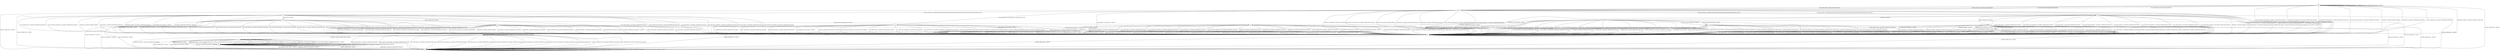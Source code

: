 digraph h6 {
s0 [label="s0"];
s1 [label="s1"];
s2 [label="s2"];
s3 [label="s3"];
s4 [label="s4"];
s5 [label="s5"];
s12 [label="s12"];
s6 [label="s6"];
s7 [label="s7"];
s13 [label="s13"];
s14 [label="s14"];
s15 [label="s15"];
s8 [label="s8"];
s9 [label="s9"];
s16 [label="s16"];
s17 [label="s17"];
s10 [label="s10"];
s11 [label="s11"];
s0 -> s1 [label="ECDH_CLIENT_HELLO / HELLO_VERIFY_REQUEST"];
s0 -> s2 [label="ECDH_CLIENT_KEY_EXCHANGE / Alert(FATAL,UNEXPECTED_MESSAGE)"];
s0 -> s1 [label="DH_CLIENT_HELLO / HELLO_VERIFY_REQUEST"];
s0 -> s2 [label="DH_CLIENT_KEY_EXCHANGE / Alert(FATAL,UNEXPECTED_MESSAGE)"];
s0 -> s1 [label="PSK_CLIENT_HELLO / HELLO_VERIFY_REQUEST"];
s0 -> s2 [label="PSK_CLIENT_KEY_EXCHANGE / Alert(FATAL,UNEXPECTED_MESSAGE)"];
s0 -> s1 [label="RSA_CLIENT_HELLO / HELLO_VERIFY_REQUEST"];
s0 -> s2 [label="RSA_CLIENT_KEY_EXCHANGE / Alert(FATAL,UNEXPECTED_MESSAGE)"];
s0 -> s3 [label="CHANGE_CIPHER_SPEC / TIMEOUT"];
s0 -> s2 [label="FINISHED / Alert(FATAL,INTERNAL_ERROR)"];
s0 -> s0 [label="APPLICATION / Alert(FATAL,UNEXPECTED_MESSAGE)"];
s0 -> s2 [label="CERTIFICATE / Alert(FATAL,UNEXPECTED_MESSAGE)"];
s0 -> s2 [label="EMPTY_CERTIFICATE / Alert(FATAL,UNEXPECTED_MESSAGE)"];
s0 -> s2 [label="CERTIFICATE_VERIFY / Alert(FATAL,UNEXPECTED_MESSAGE)"];
s0 -> s0 [label="Alert(WARNING,CLOSE_NOTIFY) / TIMEOUT"];
s0 -> s0 [label="Alert(FATAL,UNEXPECTED_MESSAGE) / TIMEOUT"];
s1 -> s4 [label="ECDH_CLIENT_HELLO / SERVER_HELLO,CERTIFICATE,ECDHE_SERVER_KEY_EXCHANGE,CERTIFICATE_REQUEST,SERVER_HELLO_DONE"];
s1 -> s2 [label="ECDH_CLIENT_KEY_EXCHANGE / Alert(FATAL,UNEXPECTED_MESSAGE)"];
s1 -> s12 [label="DH_CLIENT_HELLO / SERVER_HELLO,CERTIFICATE,DHE_SERVER_KEY_EXCHANGE,CERTIFICATE_REQUEST,SERVER_HELLO_DONE"];
s1 -> s2 [label="DH_CLIENT_KEY_EXCHANGE / Alert(FATAL,UNEXPECTED_MESSAGE)"];
s1 -> s5 [label="PSK_CLIENT_HELLO / SERVER_HELLO,SERVER_HELLO_DONE"];
s1 -> s2 [label="PSK_CLIENT_KEY_EXCHANGE / Alert(FATAL,UNEXPECTED_MESSAGE)"];
s1 -> s12 [label="RSA_CLIENT_HELLO / SERVER_HELLO,CERTIFICATE,CERTIFICATE_REQUEST,SERVER_HELLO_DONE"];
s1 -> s2 [label="RSA_CLIENT_KEY_EXCHANGE / Alert(FATAL,UNEXPECTED_MESSAGE)"];
s1 -> s3 [label="CHANGE_CIPHER_SPEC / TIMEOUT"];
s1 -> s2 [label="FINISHED / Alert(FATAL,INTERNAL_ERROR)"];
s1 -> s2 [label="APPLICATION / Alert(FATAL,UNEXPECTED_MESSAGE)"];
s1 -> s2 [label="CERTIFICATE / Alert(FATAL,UNEXPECTED_MESSAGE)"];
s1 -> s2 [label="EMPTY_CERTIFICATE / Alert(FATAL,UNEXPECTED_MESSAGE)"];
s1 -> s2 [label="CERTIFICATE_VERIFY / Alert(FATAL,UNEXPECTED_MESSAGE)"];
s1 -> s2 [label="Alert(WARNING,CLOSE_NOTIFY) / TIMEOUT"];
s1 -> s2 [label="Alert(FATAL,UNEXPECTED_MESSAGE) / TIMEOUT"];
s2 -> s2 [label="ECDH_CLIENT_HELLO / TIMEOUT"];
s2 -> s2 [label="ECDH_CLIENT_KEY_EXCHANGE / TIMEOUT"];
s2 -> s2 [label="DH_CLIENT_HELLO / TIMEOUT"];
s2 -> s2 [label="DH_CLIENT_KEY_EXCHANGE / TIMEOUT"];
s2 -> s2 [label="PSK_CLIENT_HELLO / TIMEOUT"];
s2 -> s2 [label="PSK_CLIENT_KEY_EXCHANGE / TIMEOUT"];
s2 -> s2 [label="RSA_CLIENT_HELLO / TIMEOUT"];
s2 -> s2 [label="RSA_CLIENT_KEY_EXCHANGE / TIMEOUT"];
s2 -> s3 [label="CHANGE_CIPHER_SPEC / TIMEOUT"];
s2 -> s2 [label="FINISHED / TIMEOUT"];
s2 -> s2 [label="APPLICATION / Alert(FATAL,UNEXPECTED_MESSAGE)"];
s2 -> s2 [label="CERTIFICATE / TIMEOUT"];
s2 -> s2 [label="EMPTY_CERTIFICATE / TIMEOUT"];
s2 -> s2 [label="CERTIFICATE_VERIFY / TIMEOUT"];
s2 -> s2 [label="Alert(WARNING,CLOSE_NOTIFY) / TIMEOUT"];
s2 -> s2 [label="Alert(FATAL,UNEXPECTED_MESSAGE) / TIMEOUT"];
s3 -> s3 [label="ECDH_CLIENT_HELLO / TIMEOUT"];
s3 -> s3 [label="ECDH_CLIENT_KEY_EXCHANGE / TIMEOUT"];
s3 -> s3 [label="DH_CLIENT_HELLO / TIMEOUT"];
s3 -> s3 [label="DH_CLIENT_KEY_EXCHANGE / TIMEOUT"];
s3 -> s3 [label="PSK_CLIENT_HELLO / TIMEOUT"];
s3 -> s3 [label="PSK_CLIENT_KEY_EXCHANGE / TIMEOUT"];
s3 -> s3 [label="RSA_CLIENT_HELLO / TIMEOUT"];
s3 -> s3 [label="RSA_CLIENT_KEY_EXCHANGE / TIMEOUT"];
s3 -> s3 [label="CHANGE_CIPHER_SPEC / TIMEOUT"];
s3 -> s3 [label="FINISHED / TIMEOUT"];
s3 -> s3 [label="APPLICATION / TIMEOUT"];
s3 -> s3 [label="CERTIFICATE / TIMEOUT"];
s3 -> s3 [label="EMPTY_CERTIFICATE / TIMEOUT"];
s3 -> s3 [label="CERTIFICATE_VERIFY / TIMEOUT"];
s3 -> s3 [label="Alert(WARNING,CLOSE_NOTIFY) / TIMEOUT"];
s3 -> s3 [label="Alert(FATAL,UNEXPECTED_MESSAGE) / TIMEOUT"];
s4 -> s2 [label="ECDH_CLIENT_HELLO / Alert(FATAL,UNEXPECTED_MESSAGE)"];
s4 -> s2 [label="ECDH_CLIENT_KEY_EXCHANGE / Alert(FATAL,UNEXPECTED_MESSAGE)"];
s4 -> s2 [label="DH_CLIENT_HELLO / Alert(FATAL,UNEXPECTED_MESSAGE)"];
s4 -> s2 [label="DH_CLIENT_KEY_EXCHANGE / Alert(FATAL,UNEXPECTED_MESSAGE)"];
s4 -> s2 [label="PSK_CLIENT_HELLO / Alert(FATAL,UNEXPECTED_MESSAGE)"];
s4 -> s2 [label="PSK_CLIENT_KEY_EXCHANGE / Alert(FATAL,UNEXPECTED_MESSAGE)"];
s4 -> s2 [label="RSA_CLIENT_HELLO / Alert(FATAL,UNEXPECTED_MESSAGE)"];
s4 -> s2 [label="RSA_CLIENT_KEY_EXCHANGE / Alert(FATAL,UNEXPECTED_MESSAGE)"];
s4 -> s3 [label="CHANGE_CIPHER_SPEC / TIMEOUT"];
s4 -> s2 [label="FINISHED / Alert(FATAL,INTERNAL_ERROR)"];
s4 -> s2 [label="APPLICATION / Alert(FATAL,UNEXPECTED_MESSAGE)"];
s4 -> s6 [label="CERTIFICATE / TIMEOUT"];
s4 -> s14 [label="EMPTY_CERTIFICATE / TIMEOUT"];
s4 -> s2 [label="CERTIFICATE_VERIFY / Alert(FATAL,UNEXPECTED_MESSAGE)"];
s4 -> s2 [label="Alert(WARNING,CLOSE_NOTIFY) / TIMEOUT"];
s4 -> s2 [label="Alert(FATAL,UNEXPECTED_MESSAGE) / TIMEOUT"];
s5 -> s2 [label="ECDH_CLIENT_HELLO / Alert(FATAL,UNEXPECTED_MESSAGE)"];
s5 -> s2 [label="ECDH_CLIENT_KEY_EXCHANGE / Alert(FATAL,DECODE_ERROR)"];
s5 -> s2 [label="DH_CLIENT_HELLO / Alert(FATAL,UNEXPECTED_MESSAGE)"];
s5 -> s2 [label="DH_CLIENT_KEY_EXCHANGE / Alert(FATAL,DECODE_ERROR)"];
s5 -> s2 [label="PSK_CLIENT_HELLO / Alert(FATAL,UNEXPECTED_MESSAGE)"];
s5 -> s7 [label="PSK_CLIENT_KEY_EXCHANGE / TIMEOUT"];
s5 -> s2 [label="RSA_CLIENT_HELLO / Alert(FATAL,UNEXPECTED_MESSAGE)"];
s5 -> s2 [label="RSA_CLIENT_KEY_EXCHANGE / Alert(FATAL,DECODE_ERROR)"];
s5 -> s3 [label="CHANGE_CIPHER_SPEC / TIMEOUT"];
s5 -> s2 [label="FINISHED / Alert(FATAL,INTERNAL_ERROR)"];
s5 -> s2 [label="APPLICATION / Alert(FATAL,UNEXPECTED_MESSAGE)"];
s5 -> s2 [label="CERTIFICATE / Alert(FATAL,UNEXPECTED_MESSAGE)"];
s5 -> s2 [label="EMPTY_CERTIFICATE / Alert(FATAL,UNEXPECTED_MESSAGE)"];
s5 -> s2 [label="CERTIFICATE_VERIFY / Alert(FATAL,UNEXPECTED_MESSAGE)"];
s5 -> s2 [label="Alert(WARNING,CLOSE_NOTIFY) / TIMEOUT"];
s5 -> s2 [label="Alert(FATAL,UNEXPECTED_MESSAGE) / TIMEOUT"];
s12 -> s2 [label="ECDH_CLIENT_HELLO / Alert(FATAL,UNEXPECTED_MESSAGE)"];
s12 -> s2 [label="ECDH_CLIENT_KEY_EXCHANGE / Alert(FATAL,UNEXPECTED_MESSAGE)"];
s12 -> s2 [label="DH_CLIENT_HELLO / Alert(FATAL,UNEXPECTED_MESSAGE)"];
s12 -> s2 [label="DH_CLIENT_KEY_EXCHANGE / Alert(FATAL,UNEXPECTED_MESSAGE)"];
s12 -> s2 [label="PSK_CLIENT_HELLO / Alert(FATAL,UNEXPECTED_MESSAGE)"];
s12 -> s2 [label="PSK_CLIENT_KEY_EXCHANGE / Alert(FATAL,UNEXPECTED_MESSAGE)"];
s12 -> s2 [label="RSA_CLIENT_HELLO / Alert(FATAL,UNEXPECTED_MESSAGE)"];
s12 -> s2 [label="RSA_CLIENT_KEY_EXCHANGE / Alert(FATAL,UNEXPECTED_MESSAGE)"];
s12 -> s3 [label="CHANGE_CIPHER_SPEC / TIMEOUT"];
s12 -> s2 [label="FINISHED / Alert(FATAL,INTERNAL_ERROR)"];
s12 -> s2 [label="APPLICATION / Alert(FATAL,UNEXPECTED_MESSAGE)"];
s12 -> s13 [label="CERTIFICATE / TIMEOUT"];
s12 -> s15 [label="EMPTY_CERTIFICATE / TIMEOUT"];
s12 -> s2 [label="CERTIFICATE_VERIFY / Alert(FATAL,UNEXPECTED_MESSAGE)"];
s12 -> s2 [label="Alert(WARNING,CLOSE_NOTIFY) / TIMEOUT"];
s12 -> s2 [label="Alert(FATAL,UNEXPECTED_MESSAGE) / TIMEOUT"];
s6 -> s2 [label="ECDH_CLIENT_HELLO / Alert(FATAL,UNEXPECTED_MESSAGE)"];
s6 -> s8 [label="ECDH_CLIENT_KEY_EXCHANGE / TIMEOUT"];
s6 -> s2 [label="DH_CLIENT_HELLO / Alert(FATAL,UNEXPECTED_MESSAGE)"];
s6 -> s2 [label="DH_CLIENT_KEY_EXCHANGE / Alert(FATAL,DECODE_ERROR)"];
s6 -> s2 [label="PSK_CLIENT_HELLO / Alert(FATAL,UNEXPECTED_MESSAGE)"];
s6 -> s2 [label="PSK_CLIENT_KEY_EXCHANGE / Alert(FATAL,DECODE_ERROR)"];
s6 -> s2 [label="RSA_CLIENT_HELLO / Alert(FATAL,UNEXPECTED_MESSAGE)"];
s6 -> s2 [label="RSA_CLIENT_KEY_EXCHANGE / Alert(FATAL,DECODE_ERROR)"];
s6 -> s3 [label="CHANGE_CIPHER_SPEC / TIMEOUT"];
s6 -> s2 [label="FINISHED / Alert(FATAL,INTERNAL_ERROR)"];
s6 -> s2 [label="APPLICATION / Alert(FATAL,UNEXPECTED_MESSAGE)"];
s6 -> s2 [label="CERTIFICATE / Alert(FATAL,UNEXPECTED_MESSAGE)"];
s6 -> s2 [label="EMPTY_CERTIFICATE / Alert(FATAL,UNEXPECTED_MESSAGE)"];
s6 -> s2 [label="CERTIFICATE_VERIFY / Alert(FATAL,UNEXPECTED_MESSAGE)"];
s6 -> s2 [label="Alert(WARNING,CLOSE_NOTIFY) / TIMEOUT"];
s6 -> s2 [label="Alert(FATAL,UNEXPECTED_MESSAGE) / TIMEOUT"];
s7 -> s2 [label="ECDH_CLIENT_HELLO / Alert(FATAL,UNEXPECTED_MESSAGE)"];
s7 -> s2 [label="ECDH_CLIENT_KEY_EXCHANGE / Alert(FATAL,UNEXPECTED_MESSAGE)"];
s7 -> s2 [label="DH_CLIENT_HELLO / Alert(FATAL,UNEXPECTED_MESSAGE)"];
s7 -> s2 [label="DH_CLIENT_KEY_EXCHANGE / Alert(FATAL,UNEXPECTED_MESSAGE)"];
s7 -> s2 [label="PSK_CLIENT_HELLO / Alert(FATAL,UNEXPECTED_MESSAGE)"];
s7 -> s2 [label="PSK_CLIENT_KEY_EXCHANGE / Alert(FATAL,UNEXPECTED_MESSAGE)"];
s7 -> s2 [label="RSA_CLIENT_HELLO / Alert(FATAL,UNEXPECTED_MESSAGE)"];
s7 -> s2 [label="RSA_CLIENT_KEY_EXCHANGE / Alert(FATAL,UNEXPECTED_MESSAGE)"];
s7 -> s9 [label="CHANGE_CIPHER_SPEC / TIMEOUT"];
s7 -> s2 [label="FINISHED / Alert(FATAL,UNEXPECTED_MESSAGE)"];
s7 -> s2 [label="APPLICATION / Alert(FATAL,UNEXPECTED_MESSAGE)"];
s7 -> s2 [label="CERTIFICATE / Alert(FATAL,UNEXPECTED_MESSAGE)"];
s7 -> s2 [label="EMPTY_CERTIFICATE / Alert(FATAL,UNEXPECTED_MESSAGE)"];
s7 -> s2 [label="CERTIFICATE_VERIFY / Alert(FATAL,UNEXPECTED_MESSAGE)"];
s7 -> s2 [label="Alert(WARNING,CLOSE_NOTIFY) / TIMEOUT"];
s7 -> s2 [label="Alert(FATAL,UNEXPECTED_MESSAGE) / TIMEOUT"];
s13 -> s2 [label="ECDH_CLIENT_HELLO / Alert(FATAL,UNEXPECTED_MESSAGE)"];
s13 -> s2 [label="ECDH_CLIENT_KEY_EXCHANGE / Alert(FATAL,DECODE_ERROR)"];
s13 -> s2 [label="DH_CLIENT_HELLO / Alert(FATAL,UNEXPECTED_MESSAGE)"];
s13 -> s8 [label="DH_CLIENT_KEY_EXCHANGE / TIMEOUT"];
s13 -> s2 [label="PSK_CLIENT_HELLO / Alert(FATAL,UNEXPECTED_MESSAGE)"];
s13 -> s17 [label="PSK_CLIENT_KEY_EXCHANGE / TIMEOUT"];
s13 -> s2 [label="RSA_CLIENT_HELLO / Alert(FATAL,UNEXPECTED_MESSAGE)"];
s13 -> s17 [label="RSA_CLIENT_KEY_EXCHANGE / TIMEOUT"];
s13 -> s3 [label="CHANGE_CIPHER_SPEC / TIMEOUT"];
s13 -> s2 [label="FINISHED / Alert(FATAL,INTERNAL_ERROR)"];
s13 -> s2 [label="APPLICATION / Alert(FATAL,UNEXPECTED_MESSAGE)"];
s13 -> s2 [label="CERTIFICATE / Alert(FATAL,UNEXPECTED_MESSAGE)"];
s13 -> s2 [label="EMPTY_CERTIFICATE / Alert(FATAL,UNEXPECTED_MESSAGE)"];
s13 -> s2 [label="CERTIFICATE_VERIFY / Alert(FATAL,UNEXPECTED_MESSAGE)"];
s13 -> s2 [label="Alert(WARNING,CLOSE_NOTIFY) / TIMEOUT"];
s13 -> s2 [label="Alert(FATAL,UNEXPECTED_MESSAGE) / TIMEOUT"];
s14 -> s2 [label="ECDH_CLIENT_HELLO / Alert(FATAL,UNEXPECTED_MESSAGE)"];
s14 -> s7 [label="ECDH_CLIENT_KEY_EXCHANGE / TIMEOUT"];
s14 -> s2 [label="DH_CLIENT_HELLO / Alert(FATAL,UNEXPECTED_MESSAGE)"];
s14 -> s2 [label="DH_CLIENT_KEY_EXCHANGE / Alert(FATAL,DECODE_ERROR)"];
s14 -> s2 [label="PSK_CLIENT_HELLO / Alert(FATAL,UNEXPECTED_MESSAGE)"];
s14 -> s2 [label="PSK_CLIENT_KEY_EXCHANGE / Alert(FATAL,DECODE_ERROR)"];
s14 -> s2 [label="RSA_CLIENT_HELLO / Alert(FATAL,UNEXPECTED_MESSAGE)"];
s14 -> s2 [label="RSA_CLIENT_KEY_EXCHANGE / Alert(FATAL,DECODE_ERROR)"];
s14 -> s3 [label="CHANGE_CIPHER_SPEC / TIMEOUT"];
s14 -> s2 [label="FINISHED / Alert(FATAL,INTERNAL_ERROR)"];
s14 -> s2 [label="APPLICATION / Alert(FATAL,UNEXPECTED_MESSAGE)"];
s14 -> s2 [label="CERTIFICATE / Alert(FATAL,UNEXPECTED_MESSAGE)"];
s14 -> s2 [label="EMPTY_CERTIFICATE / Alert(FATAL,UNEXPECTED_MESSAGE)"];
s14 -> s2 [label="CERTIFICATE_VERIFY / Alert(FATAL,UNEXPECTED_MESSAGE)"];
s14 -> s2 [label="Alert(WARNING,CLOSE_NOTIFY) / TIMEOUT"];
s14 -> s2 [label="Alert(FATAL,UNEXPECTED_MESSAGE) / TIMEOUT"];
s15 -> s2 [label="ECDH_CLIENT_HELLO / Alert(FATAL,UNEXPECTED_MESSAGE)"];
s15 -> s2 [label="ECDH_CLIENT_KEY_EXCHANGE / Alert(FATAL,DECODE_ERROR)"];
s15 -> s2 [label="DH_CLIENT_HELLO / Alert(FATAL,UNEXPECTED_MESSAGE)"];
s15 -> s7 [label="DH_CLIENT_KEY_EXCHANGE / TIMEOUT"];
s15 -> s2 [label="PSK_CLIENT_HELLO / Alert(FATAL,UNEXPECTED_MESSAGE)"];
s15 -> s16 [label="PSK_CLIENT_KEY_EXCHANGE / TIMEOUT"];
s15 -> s2 [label="RSA_CLIENT_HELLO / Alert(FATAL,UNEXPECTED_MESSAGE)"];
s15 -> s16 [label="RSA_CLIENT_KEY_EXCHANGE / TIMEOUT"];
s15 -> s3 [label="CHANGE_CIPHER_SPEC / TIMEOUT"];
s15 -> s2 [label="FINISHED / Alert(FATAL,INTERNAL_ERROR)"];
s15 -> s2 [label="APPLICATION / Alert(FATAL,UNEXPECTED_MESSAGE)"];
s15 -> s2 [label="CERTIFICATE / Alert(FATAL,UNEXPECTED_MESSAGE)"];
s15 -> s2 [label="EMPTY_CERTIFICATE / Alert(FATAL,UNEXPECTED_MESSAGE)"];
s15 -> s2 [label="CERTIFICATE_VERIFY / Alert(FATAL,UNEXPECTED_MESSAGE)"];
s15 -> s2 [label="Alert(WARNING,CLOSE_NOTIFY) / TIMEOUT"];
s15 -> s2 [label="Alert(FATAL,UNEXPECTED_MESSAGE) / TIMEOUT"];
s8 -> s2 [label="ECDH_CLIENT_HELLO / Alert(FATAL,UNEXPECTED_MESSAGE)"];
s8 -> s2 [label="ECDH_CLIENT_KEY_EXCHANGE / Alert(FATAL,UNEXPECTED_MESSAGE)"];
s8 -> s2 [label="DH_CLIENT_HELLO / Alert(FATAL,UNEXPECTED_MESSAGE)"];
s8 -> s2 [label="DH_CLIENT_KEY_EXCHANGE / Alert(FATAL,UNEXPECTED_MESSAGE)"];
s8 -> s2 [label="PSK_CLIENT_HELLO / Alert(FATAL,UNEXPECTED_MESSAGE)"];
s8 -> s2 [label="PSK_CLIENT_KEY_EXCHANGE / Alert(FATAL,UNEXPECTED_MESSAGE)"];
s8 -> s2 [label="RSA_CLIENT_HELLO / Alert(FATAL,UNEXPECTED_MESSAGE)"];
s8 -> s2 [label="RSA_CLIENT_KEY_EXCHANGE / Alert(FATAL,UNEXPECTED_MESSAGE)"];
s8 -> s3 [label="CHANGE_CIPHER_SPEC / TIMEOUT"];
s8 -> s2 [label="FINISHED / Alert(FATAL,UNEXPECTED_MESSAGE)"];
s8 -> s2 [label="APPLICATION / Alert(FATAL,UNEXPECTED_MESSAGE)"];
s8 -> s2 [label="CERTIFICATE / Alert(FATAL,UNEXPECTED_MESSAGE)"];
s8 -> s2 [label="EMPTY_CERTIFICATE / Alert(FATAL,UNEXPECTED_MESSAGE)"];
s8 -> s7 [label="CERTIFICATE_VERIFY / TIMEOUT"];
s8 -> s2 [label="Alert(WARNING,CLOSE_NOTIFY) / TIMEOUT"];
s8 -> s2 [label="Alert(FATAL,UNEXPECTED_MESSAGE) / TIMEOUT"];
s9 -> s3 [label="ECDH_CLIENT_HELLO / Alert(FATAL,UNEXPECTED_MESSAGE)"];
s9 -> s3 [label="ECDH_CLIENT_KEY_EXCHANGE / Alert(FATAL,UNEXPECTED_MESSAGE)"];
s9 -> s3 [label="DH_CLIENT_HELLO / Alert(FATAL,UNEXPECTED_MESSAGE)"];
s9 -> s3 [label="DH_CLIENT_KEY_EXCHANGE / Alert(FATAL,UNEXPECTED_MESSAGE)"];
s9 -> s3 [label="PSK_CLIENT_HELLO / Alert(FATAL,UNEXPECTED_MESSAGE)"];
s9 -> s3 [label="PSK_CLIENT_KEY_EXCHANGE / Alert(FATAL,UNEXPECTED_MESSAGE)"];
s9 -> s3 [label="RSA_CLIENT_HELLO / Alert(FATAL,UNEXPECTED_MESSAGE)"];
s9 -> s3 [label="RSA_CLIENT_KEY_EXCHANGE / Alert(FATAL,UNEXPECTED_MESSAGE)"];
s9 -> s3 [label="CHANGE_CIPHER_SPEC / TIMEOUT"];
s9 -> s10 [label="FINISHED / CHANGE_CIPHER_SPEC,FINISHED"];
s9 -> s9 [label="APPLICATION / TIMEOUT"];
s9 -> s3 [label="CERTIFICATE / Alert(FATAL,UNEXPECTED_MESSAGE)"];
s9 -> s3 [label="EMPTY_CERTIFICATE / Alert(FATAL,UNEXPECTED_MESSAGE)"];
s9 -> s3 [label="CERTIFICATE_VERIFY / Alert(FATAL,UNEXPECTED_MESSAGE)"];
s9 -> s9 [label="Alert(WARNING,CLOSE_NOTIFY) / TIMEOUT"];
s9 -> s9 [label="Alert(FATAL,UNEXPECTED_MESSAGE) / TIMEOUT"];
s16 -> s2 [label="ECDH_CLIENT_HELLO / Alert(FATAL,UNEXPECTED_MESSAGE)"];
s16 -> s2 [label="ECDH_CLIENT_KEY_EXCHANGE / Alert(FATAL,UNEXPECTED_MESSAGE)"];
s16 -> s2 [label="DH_CLIENT_HELLO / Alert(FATAL,UNEXPECTED_MESSAGE)"];
s16 -> s2 [label="DH_CLIENT_KEY_EXCHANGE / Alert(FATAL,UNEXPECTED_MESSAGE)"];
s16 -> s2 [label="PSK_CLIENT_HELLO / Alert(FATAL,UNEXPECTED_MESSAGE)"];
s16 -> s2 [label="PSK_CLIENT_KEY_EXCHANGE / Alert(FATAL,UNEXPECTED_MESSAGE)"];
s16 -> s2 [label="RSA_CLIENT_HELLO / Alert(FATAL,UNEXPECTED_MESSAGE)"];
s16 -> s2 [label="RSA_CLIENT_KEY_EXCHANGE / Alert(FATAL,UNEXPECTED_MESSAGE)"];
s16 -> s3 [label="CHANGE_CIPHER_SPEC / TIMEOUT"];
s16 -> s2 [label="FINISHED / Alert(FATAL,UNEXPECTED_MESSAGE)"];
s16 -> s2 [label="APPLICATION / Alert(FATAL,UNEXPECTED_MESSAGE)"];
s16 -> s2 [label="CERTIFICATE / Alert(FATAL,UNEXPECTED_MESSAGE)"];
s16 -> s2 [label="EMPTY_CERTIFICATE / Alert(FATAL,UNEXPECTED_MESSAGE)"];
s16 -> s2 [label="CERTIFICATE_VERIFY / Alert(FATAL,UNEXPECTED_MESSAGE)"];
s16 -> s2 [label="Alert(WARNING,CLOSE_NOTIFY) / TIMEOUT"];
s16 -> s2 [label="Alert(FATAL,UNEXPECTED_MESSAGE) / TIMEOUT"];
s17 -> s2 [label="ECDH_CLIENT_HELLO / Alert(FATAL,UNEXPECTED_MESSAGE)"];
s17 -> s2 [label="ECDH_CLIENT_KEY_EXCHANGE / Alert(FATAL,UNEXPECTED_MESSAGE)"];
s17 -> s2 [label="DH_CLIENT_HELLO / Alert(FATAL,UNEXPECTED_MESSAGE)"];
s17 -> s2 [label="DH_CLIENT_KEY_EXCHANGE / Alert(FATAL,UNEXPECTED_MESSAGE)"];
s17 -> s2 [label="PSK_CLIENT_HELLO / Alert(FATAL,UNEXPECTED_MESSAGE)"];
s17 -> s2 [label="PSK_CLIENT_KEY_EXCHANGE / Alert(FATAL,UNEXPECTED_MESSAGE)"];
s17 -> s2 [label="RSA_CLIENT_HELLO / Alert(FATAL,UNEXPECTED_MESSAGE)"];
s17 -> s2 [label="RSA_CLIENT_KEY_EXCHANGE / Alert(FATAL,UNEXPECTED_MESSAGE)"];
s17 -> s3 [label="CHANGE_CIPHER_SPEC / TIMEOUT"];
s17 -> s2 [label="FINISHED / Alert(FATAL,UNEXPECTED_MESSAGE)"];
s17 -> s2 [label="APPLICATION / Alert(FATAL,UNEXPECTED_MESSAGE)"];
s17 -> s2 [label="CERTIFICATE / Alert(FATAL,UNEXPECTED_MESSAGE)"];
s17 -> s2 [label="EMPTY_CERTIFICATE / Alert(FATAL,UNEXPECTED_MESSAGE)"];
s17 -> s16 [label="CERTIFICATE_VERIFY / TIMEOUT"];
s17 -> s2 [label="Alert(WARNING,CLOSE_NOTIFY) / TIMEOUT"];
s17 -> s2 [label="Alert(FATAL,UNEXPECTED_MESSAGE) / TIMEOUT"];
s10 -> s11 [label="ECDH_CLIENT_HELLO / TIMEOUT"];
s10 -> s11 [label="ECDH_CLIENT_KEY_EXCHANGE / TIMEOUT"];
s10 -> s11 [label="DH_CLIENT_HELLO / TIMEOUT"];
s10 -> s11 [label="DH_CLIENT_KEY_EXCHANGE / TIMEOUT"];
s10 -> s11 [label="PSK_CLIENT_HELLO / TIMEOUT"];
s10 -> s11 [label="PSK_CLIENT_KEY_EXCHANGE / TIMEOUT"];
s10 -> s11 [label="RSA_CLIENT_HELLO / TIMEOUT"];
s10 -> s11 [label="RSA_CLIENT_KEY_EXCHANGE / TIMEOUT"];
s10 -> s3 [label="CHANGE_CIPHER_SPEC / TIMEOUT"];
s10 -> s10 [label="FINISHED / CHANGE_CIPHER_SPEC,FINISHED"];
s10 -> s10 [label="APPLICATION / TIMEOUT"];
s10 -> s11 [label="CERTIFICATE / TIMEOUT"];
s10 -> s11 [label="EMPTY_CERTIFICATE / TIMEOUT"];
s10 -> s11 [label="CERTIFICATE_VERIFY / TIMEOUT"];
s10 -> s3 [label="Alert(WARNING,CLOSE_NOTIFY) / TIMEOUT"];
s10 -> s3 [label="Alert(FATAL,UNEXPECTED_MESSAGE) / TIMEOUT"];
s11 -> s11 [label="ECDH_CLIENT_HELLO / TIMEOUT"];
s11 -> s11 [label="ECDH_CLIENT_KEY_EXCHANGE / TIMEOUT"];
s11 -> s11 [label="DH_CLIENT_HELLO / TIMEOUT"];
s11 -> s11 [label="DH_CLIENT_KEY_EXCHANGE / TIMEOUT"];
s11 -> s11 [label="PSK_CLIENT_HELLO / TIMEOUT"];
s11 -> s11 [label="PSK_CLIENT_KEY_EXCHANGE / TIMEOUT"];
s11 -> s11 [label="RSA_CLIENT_HELLO / TIMEOUT"];
s11 -> s11 [label="RSA_CLIENT_KEY_EXCHANGE / TIMEOUT"];
s11 -> s3 [label="CHANGE_CIPHER_SPEC / TIMEOUT"];
s11 -> s11 [label="FINISHED / TIMEOUT"];
s11 -> s3 [label="APPLICATION / Alert(FATAL,UNEXPECTED_MESSAGE)"];
s11 -> s11 [label="CERTIFICATE / TIMEOUT"];
s11 -> s11 [label="EMPTY_CERTIFICATE / TIMEOUT"];
s11 -> s11 [label="CERTIFICATE_VERIFY / TIMEOUT"];
s11 -> s3 [label="Alert(WARNING,CLOSE_NOTIFY) / TIMEOUT"];
s11 -> s3 [label="Alert(FATAL,UNEXPECTED_MESSAGE) / TIMEOUT"];
__start0 [shape=none, label=""];
__start0 -> s0 [label=""];
}
